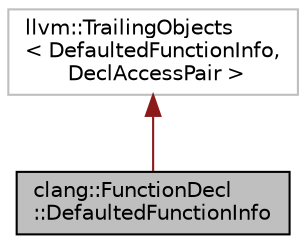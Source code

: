 digraph "clang::FunctionDecl::DefaultedFunctionInfo"
{
 // LATEX_PDF_SIZE
  bgcolor="transparent";
  edge [fontname="Helvetica",fontsize="10",labelfontname="Helvetica",labelfontsize="10"];
  node [fontname="Helvetica",fontsize="10",shape=record];
  Node1 [label="clang::FunctionDecl\l::DefaultedFunctionInfo",height=0.2,width=0.4,color="black", fillcolor="grey75", style="filled", fontcolor="black",tooltip="Stashed information about a defaulted function definition whose body has not yet been lazily generate..."];
  Node2 -> Node1 [dir="back",color="firebrick4",fontsize="10",style="solid",fontname="Helvetica"];
  Node2 [label="llvm::TrailingObjects\l\< DefaultedFunctionInfo,\l DeclAccessPair \>",height=0.2,width=0.4,color="grey75",tooltip=" "];
}
